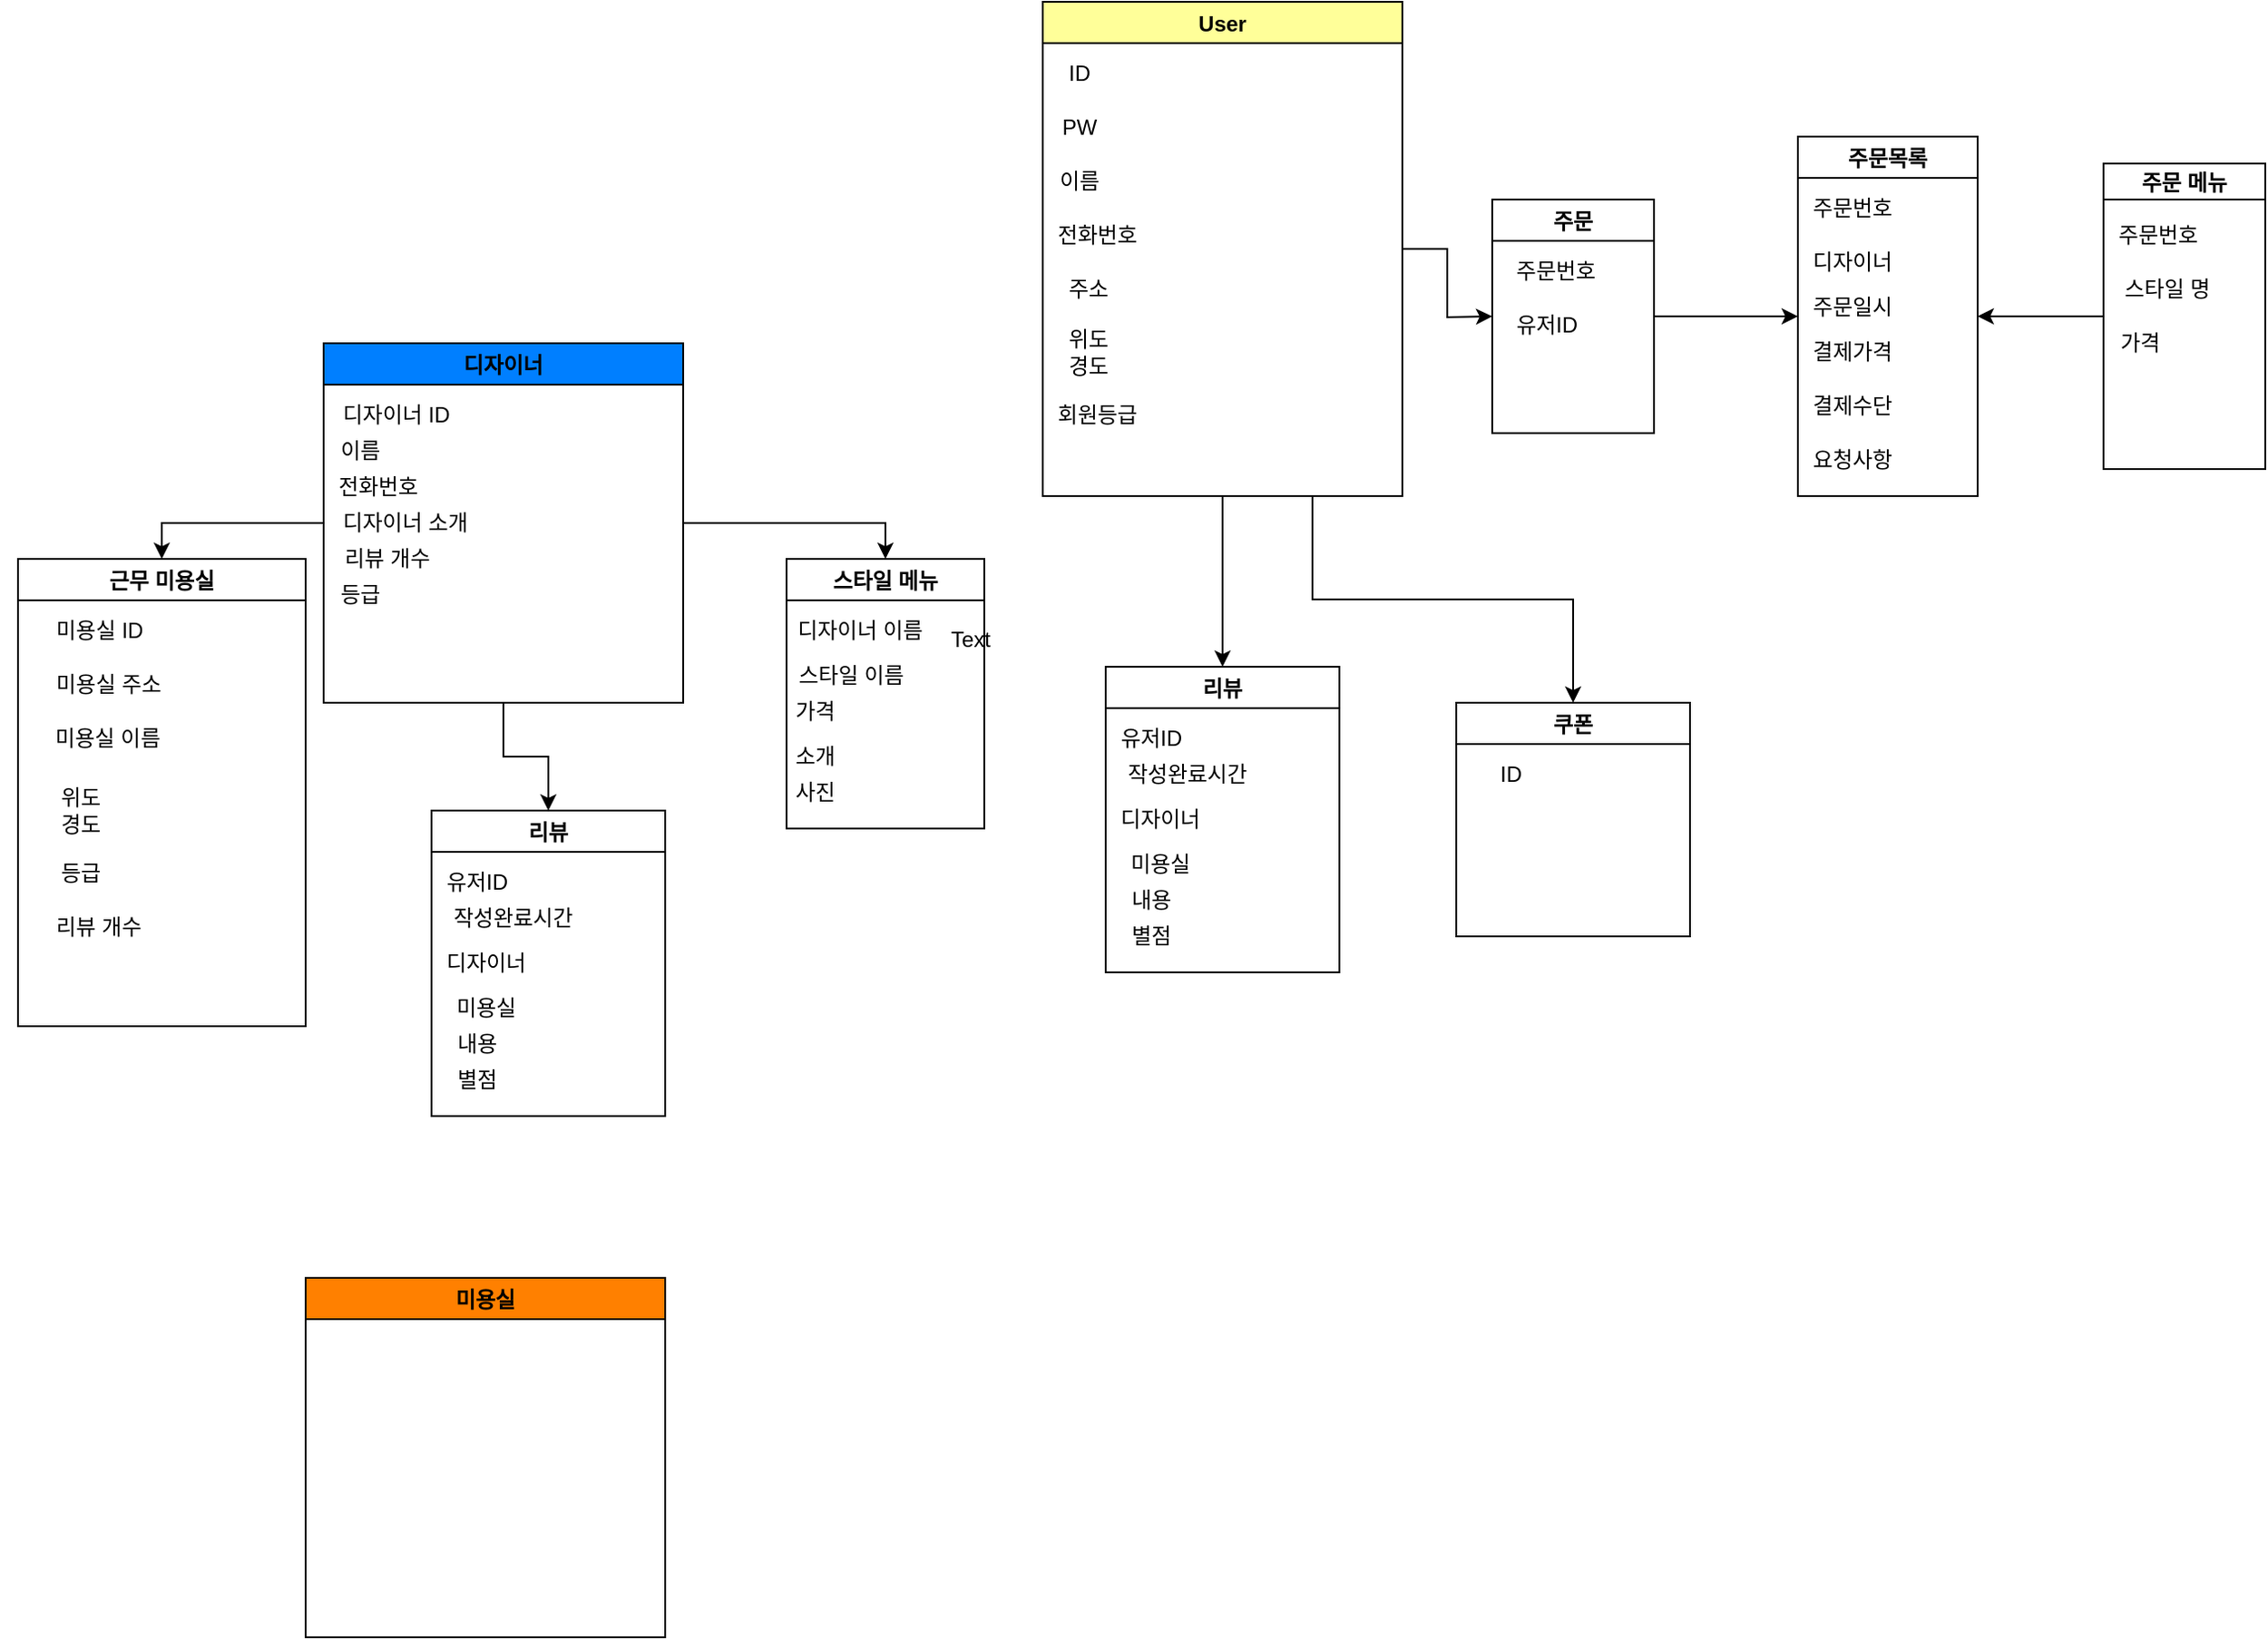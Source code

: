 <mxfile version="15.7.0" type="github">
  <diagram id="R2lEEEUBdFMjLlhIrx00" name="Page-1">
    <mxGraphModel dx="1894" dy="1711" grid="1" gridSize="10" guides="1" tooltips="1" connect="1" arrows="1" fold="1" page="1" pageScale="1" pageWidth="850" pageHeight="1100" math="0" shadow="0" extFonts="Permanent Marker^https://fonts.googleapis.com/css?family=Permanent+Marker">
      <root>
        <mxCell id="0" />
        <mxCell id="1" parent="0" />
        <mxCell id="QF62n-E6mhdTdz_LAiA7-15" style="edgeStyle=orthogonalEdgeStyle;rounded=0;orthogonalLoop=1;jettySize=auto;html=1;exitX=1;exitY=0.5;exitDx=0;exitDy=0;" parent="1" source="QF62n-E6mhdTdz_LAiA7-1" edge="1">
          <mxGeometry relative="1" as="geometry">
            <mxPoint x="340" y="135" as="targetPoint" />
          </mxGeometry>
        </mxCell>
        <mxCell id="QF62n-E6mhdTdz_LAiA7-34" style="edgeStyle=orthogonalEdgeStyle;rounded=0;orthogonalLoop=1;jettySize=auto;html=1;exitX=0.5;exitY=1;exitDx=0;exitDy=0;entryX=0.5;entryY=0;entryDx=0;entryDy=0;" parent="1" source="QF62n-E6mhdTdz_LAiA7-1" target="QF62n-E6mhdTdz_LAiA7-27" edge="1">
          <mxGeometry relative="1" as="geometry" />
        </mxCell>
        <mxCell id="QF62n-E6mhdTdz_LAiA7-37" style="edgeStyle=orthogonalEdgeStyle;rounded=0;orthogonalLoop=1;jettySize=auto;html=1;exitX=0.75;exitY=1;exitDx=0;exitDy=0;entryX=0.5;entryY=0;entryDx=0;entryDy=0;" parent="1" source="QF62n-E6mhdTdz_LAiA7-1" target="QF62n-E6mhdTdz_LAiA7-35" edge="1">
          <mxGeometry relative="1" as="geometry" />
        </mxCell>
        <mxCell id="QF62n-E6mhdTdz_LAiA7-1" value="User" style="swimlane;fillColor=#FFFF99;fontColor=#030303;" parent="1" vertex="1">
          <mxGeometry x="90" y="-40" width="200" height="275" as="geometry" />
        </mxCell>
        <mxCell id="QF62n-E6mhdTdz_LAiA7-3" value="PW" style="text;html=1;align=center;verticalAlign=middle;resizable=0;points=[];autosize=1;strokeColor=none;fillColor=none;" parent="QF62n-E6mhdTdz_LAiA7-1" vertex="1">
          <mxGeometry x="5" y="60" width="30" height="20" as="geometry" />
        </mxCell>
        <mxCell id="QF62n-E6mhdTdz_LAiA7-2" value="ID" style="text;html=1;align=center;verticalAlign=middle;resizable=0;points=[];autosize=1;strokeColor=none;fillColor=none;" parent="QF62n-E6mhdTdz_LAiA7-1" vertex="1">
          <mxGeometry x="5" y="30" width="30" height="20" as="geometry" />
        </mxCell>
        <mxCell id="QF62n-E6mhdTdz_LAiA7-5" value="전화번호" style="text;html=1;align=center;verticalAlign=middle;resizable=0;points=[];autosize=1;strokeColor=none;fillColor=none;" parent="QF62n-E6mhdTdz_LAiA7-1" vertex="1">
          <mxGeometry y="120" width="60" height="20" as="geometry" />
        </mxCell>
        <mxCell id="QF62n-E6mhdTdz_LAiA7-4" value="이름" style="text;html=1;align=center;verticalAlign=middle;resizable=0;points=[];autosize=1;strokeColor=none;fillColor=none;" parent="QF62n-E6mhdTdz_LAiA7-1" vertex="1">
          <mxGeometry y="90" width="40" height="20" as="geometry" />
        </mxCell>
        <mxCell id="QF62n-E6mhdTdz_LAiA7-8" value="주소" style="text;html=1;align=center;verticalAlign=middle;resizable=0;points=[];autosize=1;strokeColor=none;fillColor=none;" parent="QF62n-E6mhdTdz_LAiA7-1" vertex="1">
          <mxGeometry x="5" y="150" width="40" height="20" as="geometry" />
        </mxCell>
        <mxCell id="9Ibrp00aE42sUA6AX1lD-31" value="위도&lt;br&gt;경도" style="text;html=1;align=center;verticalAlign=middle;resizable=0;points=[];autosize=1;strokeColor=none;fillColor=none;" vertex="1" parent="QF62n-E6mhdTdz_LAiA7-1">
          <mxGeometry x="5" y="180" width="40" height="30" as="geometry" />
        </mxCell>
        <mxCell id="QF62n-E6mhdTdz_LAiA7-16" style="edgeStyle=orthogonalEdgeStyle;rounded=0;orthogonalLoop=1;jettySize=auto;html=1;exitX=1;exitY=0.5;exitDx=0;exitDy=0;entryX=0;entryY=0.5;entryDx=0;entryDy=0;" parent="1" source="QF62n-E6mhdTdz_LAiA7-9" target="QF62n-E6mhdTdz_LAiA7-12" edge="1">
          <mxGeometry relative="1" as="geometry" />
        </mxCell>
        <mxCell id="QF62n-E6mhdTdz_LAiA7-9" value="주문" style="swimlane;startSize=23;" parent="1" vertex="1">
          <mxGeometry x="340" y="70" width="90" height="130" as="geometry" />
        </mxCell>
        <mxCell id="QF62n-E6mhdTdz_LAiA7-10" value="주문번호" style="text;html=1;align=center;verticalAlign=middle;resizable=0;points=[];autosize=1;strokeColor=none;fillColor=none;" parent="QF62n-E6mhdTdz_LAiA7-9" vertex="1">
          <mxGeometry x="5" y="30" width="60" height="20" as="geometry" />
        </mxCell>
        <mxCell id="QF62n-E6mhdTdz_LAiA7-11" value="유저ID" style="text;html=1;align=center;verticalAlign=middle;resizable=0;points=[];autosize=1;strokeColor=none;fillColor=none;" parent="QF62n-E6mhdTdz_LAiA7-9" vertex="1">
          <mxGeometry x="5" y="60" width="50" height="20" as="geometry" />
        </mxCell>
        <mxCell id="QF62n-E6mhdTdz_LAiA7-12" value="주문목록" style="swimlane;startSize=23;" parent="1" vertex="1">
          <mxGeometry x="510" y="35" width="100" height="200" as="geometry" />
        </mxCell>
        <mxCell id="QF62n-E6mhdTdz_LAiA7-18" value="주문번호" style="text;html=1;align=center;verticalAlign=middle;resizable=0;points=[];autosize=1;strokeColor=none;fillColor=none;" parent="QF62n-E6mhdTdz_LAiA7-12" vertex="1">
          <mxGeometry y="30" width="60" height="20" as="geometry" />
        </mxCell>
        <mxCell id="QF62n-E6mhdTdz_LAiA7-19" value="디자이너" style="text;html=1;align=center;verticalAlign=middle;resizable=0;points=[];autosize=1;strokeColor=none;fillColor=none;" parent="QF62n-E6mhdTdz_LAiA7-12" vertex="1">
          <mxGeometry y="60" width="60" height="20" as="geometry" />
        </mxCell>
        <mxCell id="QF62n-E6mhdTdz_LAiA7-20" value="주문일시" style="text;html=1;align=center;verticalAlign=middle;resizable=0;points=[];autosize=1;strokeColor=none;fillColor=none;" parent="QF62n-E6mhdTdz_LAiA7-12" vertex="1">
          <mxGeometry y="85" width="60" height="20" as="geometry" />
        </mxCell>
        <mxCell id="QF62n-E6mhdTdz_LAiA7-21" value="결제가격" style="text;html=1;align=center;verticalAlign=middle;resizable=0;points=[];autosize=1;strokeColor=none;fillColor=none;" parent="QF62n-E6mhdTdz_LAiA7-12" vertex="1">
          <mxGeometry y="110" width="60" height="20" as="geometry" />
        </mxCell>
        <mxCell id="QF62n-E6mhdTdz_LAiA7-22" value="결제수단" style="text;html=1;align=center;verticalAlign=middle;resizable=0;points=[];autosize=1;strokeColor=none;fillColor=none;" parent="QF62n-E6mhdTdz_LAiA7-12" vertex="1">
          <mxGeometry y="140" width="60" height="20" as="geometry" />
        </mxCell>
        <mxCell id="QF62n-E6mhdTdz_LAiA7-23" value="요청사항" style="text;html=1;align=center;verticalAlign=middle;resizable=0;points=[];autosize=1;strokeColor=none;fillColor=none;" parent="QF62n-E6mhdTdz_LAiA7-12" vertex="1">
          <mxGeometry y="170" width="60" height="20" as="geometry" />
        </mxCell>
        <mxCell id="QF62n-E6mhdTdz_LAiA7-17" style="edgeStyle=orthogonalEdgeStyle;rounded=0;orthogonalLoop=1;jettySize=auto;html=1;exitX=0;exitY=0.5;exitDx=0;exitDy=0;entryX=1;entryY=0.5;entryDx=0;entryDy=0;" parent="1" source="QF62n-E6mhdTdz_LAiA7-13" target="QF62n-E6mhdTdz_LAiA7-12" edge="1">
          <mxGeometry relative="1" as="geometry" />
        </mxCell>
        <mxCell id="QF62n-E6mhdTdz_LAiA7-13" value="주문 메뉴" style="swimlane;startSize=20;" parent="1" vertex="1">
          <mxGeometry x="680" y="50" width="90" height="170" as="geometry" />
        </mxCell>
        <mxCell id="QF62n-E6mhdTdz_LAiA7-24" value="주문번호" style="text;html=1;align=center;verticalAlign=middle;resizable=0;points=[];autosize=1;strokeColor=none;fillColor=none;" parent="QF62n-E6mhdTdz_LAiA7-13" vertex="1">
          <mxGeometry y="30" width="60" height="20" as="geometry" />
        </mxCell>
        <mxCell id="QF62n-E6mhdTdz_LAiA7-25" value="스타일 명" style="text;html=1;align=center;verticalAlign=middle;resizable=0;points=[];autosize=1;strokeColor=none;fillColor=none;" parent="QF62n-E6mhdTdz_LAiA7-13" vertex="1">
          <mxGeometry y="60" width="70" height="20" as="geometry" />
        </mxCell>
        <mxCell id="QF62n-E6mhdTdz_LAiA7-26" value="가격" style="text;html=1;align=center;verticalAlign=middle;resizable=0;points=[];autosize=1;strokeColor=none;fillColor=none;" parent="QF62n-E6mhdTdz_LAiA7-13" vertex="1">
          <mxGeometry y="90" width="40" height="20" as="geometry" />
        </mxCell>
        <mxCell id="QF62n-E6mhdTdz_LAiA7-27" value="리뷰" style="swimlane;fillColor=#FFFFFF;fontColor=#030303;" parent="1" vertex="1">
          <mxGeometry x="125" y="330" width="130" height="170" as="geometry" />
        </mxCell>
        <mxCell id="QF62n-E6mhdTdz_LAiA7-28" value="유저ID" style="text;html=1;align=center;verticalAlign=middle;resizable=0;points=[];autosize=1;strokeColor=none;fillColor=none;" parent="QF62n-E6mhdTdz_LAiA7-27" vertex="1">
          <mxGeometry y="30" width="50" height="20" as="geometry" />
        </mxCell>
        <mxCell id="QF62n-E6mhdTdz_LAiA7-29" value="작성완료시간" style="text;html=1;align=center;verticalAlign=middle;resizable=0;points=[];autosize=1;strokeColor=none;fillColor=none;" parent="QF62n-E6mhdTdz_LAiA7-27" vertex="1">
          <mxGeometry y="50" width="90" height="20" as="geometry" />
        </mxCell>
        <mxCell id="QF62n-E6mhdTdz_LAiA7-30" value="디자이너" style="text;html=1;align=center;verticalAlign=middle;resizable=0;points=[];autosize=1;strokeColor=none;fillColor=none;" parent="QF62n-E6mhdTdz_LAiA7-27" vertex="1">
          <mxGeometry y="75" width="60" height="20" as="geometry" />
        </mxCell>
        <mxCell id="QF62n-E6mhdTdz_LAiA7-31" value="미용실" style="text;html=1;align=center;verticalAlign=middle;resizable=0;points=[];autosize=1;strokeColor=none;fillColor=none;" parent="QF62n-E6mhdTdz_LAiA7-27" vertex="1">
          <mxGeometry x="5" y="100" width="50" height="20" as="geometry" />
        </mxCell>
        <mxCell id="QF62n-E6mhdTdz_LAiA7-32" value="내용" style="text;html=1;align=center;verticalAlign=middle;resizable=0;points=[];autosize=1;strokeColor=none;fillColor=none;" parent="QF62n-E6mhdTdz_LAiA7-27" vertex="1">
          <mxGeometry x="5" y="120" width="40" height="20" as="geometry" />
        </mxCell>
        <mxCell id="QF62n-E6mhdTdz_LAiA7-33" value="별점" style="text;html=1;align=center;verticalAlign=middle;resizable=0;points=[];autosize=1;strokeColor=none;fillColor=none;" parent="QF62n-E6mhdTdz_LAiA7-27" vertex="1">
          <mxGeometry x="5" y="140" width="40" height="20" as="geometry" />
        </mxCell>
        <mxCell id="QF62n-E6mhdTdz_LAiA7-35" value="쿠폰" style="swimlane;fillColor=#FFFFFF;fontColor=#030303;" parent="1" vertex="1">
          <mxGeometry x="320" y="350" width="130" height="130" as="geometry" />
        </mxCell>
        <mxCell id="QF62n-E6mhdTdz_LAiA7-36" value="ID" style="text;html=1;align=center;verticalAlign=middle;resizable=0;points=[];autosize=1;strokeColor=none;fillColor=none;" parent="QF62n-E6mhdTdz_LAiA7-35" vertex="1">
          <mxGeometry x="15" y="30" width="30" height="20" as="geometry" />
        </mxCell>
        <mxCell id="QF62n-E6mhdTdz_LAiA7-49" style="edgeStyle=orthogonalEdgeStyle;rounded=0;orthogonalLoop=1;jettySize=auto;html=1;exitX=1;exitY=0.5;exitDx=0;exitDy=0;entryX=0.5;entryY=0;entryDx=0;entryDy=0;" parent="1" source="QF62n-E6mhdTdz_LAiA7-38" target="QF62n-E6mhdTdz_LAiA7-43" edge="1">
          <mxGeometry relative="1" as="geometry" />
        </mxCell>
        <mxCell id="QF62n-E6mhdTdz_LAiA7-53" style="edgeStyle=orthogonalEdgeStyle;rounded=0;orthogonalLoop=1;jettySize=auto;html=1;exitX=0;exitY=0.5;exitDx=0;exitDy=0;entryX=0.5;entryY=0;entryDx=0;entryDy=0;" parent="1" source="QF62n-E6mhdTdz_LAiA7-38" target="QF62n-E6mhdTdz_LAiA7-50" edge="1">
          <mxGeometry relative="1" as="geometry" />
        </mxCell>
        <mxCell id="9Ibrp00aE42sUA6AX1lD-30" style="edgeStyle=orthogonalEdgeStyle;rounded=0;orthogonalLoop=1;jettySize=auto;html=1;exitX=0.5;exitY=1;exitDx=0;exitDy=0;entryX=0.5;entryY=0;entryDx=0;entryDy=0;" edge="1" parent="1" source="QF62n-E6mhdTdz_LAiA7-38" target="9Ibrp00aE42sUA6AX1lD-23">
          <mxGeometry relative="1" as="geometry" />
        </mxCell>
        <mxCell id="QF62n-E6mhdTdz_LAiA7-38" value="디자이너" style="swimlane;fillColor=#007FFF;startSize=23;fontColor=#030303;" parent="1" vertex="1">
          <mxGeometry x="-310" y="150" width="200" height="200" as="geometry" />
        </mxCell>
        <mxCell id="QF62n-E6mhdTdz_LAiA7-40" value="디자이너 ID" style="text;html=1;align=center;verticalAlign=middle;resizable=0;points=[];autosize=1;strokeColor=none;fillColor=none;" parent="QF62n-E6mhdTdz_LAiA7-38" vertex="1">
          <mxGeometry y="30" width="80" height="20" as="geometry" />
        </mxCell>
        <mxCell id="QF62n-E6mhdTdz_LAiA7-41" value="이름" style="text;html=1;align=center;verticalAlign=middle;resizable=0;points=[];autosize=1;strokeColor=none;fillColor=none;" parent="QF62n-E6mhdTdz_LAiA7-38" vertex="1">
          <mxGeometry y="50" width="40" height="20" as="geometry" />
        </mxCell>
        <mxCell id="QF62n-E6mhdTdz_LAiA7-42" value="전화번호" style="text;html=1;align=center;verticalAlign=middle;resizable=0;points=[];autosize=1;strokeColor=none;fillColor=none;" parent="QF62n-E6mhdTdz_LAiA7-38" vertex="1">
          <mxGeometry y="70" width="60" height="20" as="geometry" />
        </mxCell>
        <mxCell id="9Ibrp00aE42sUA6AX1lD-20" value="디자이너 소개" style="text;html=1;align=center;verticalAlign=middle;resizable=0;points=[];autosize=1;strokeColor=none;fillColor=none;" vertex="1" parent="QF62n-E6mhdTdz_LAiA7-38">
          <mxGeometry y="90" width="90" height="20" as="geometry" />
        </mxCell>
        <mxCell id="9Ibrp00aE42sUA6AX1lD-21" value="리뷰 개수" style="text;html=1;align=center;verticalAlign=middle;resizable=0;points=[];autosize=1;strokeColor=none;fillColor=none;" vertex="1" parent="QF62n-E6mhdTdz_LAiA7-38">
          <mxGeometry y="110" width="70" height="20" as="geometry" />
        </mxCell>
        <mxCell id="9Ibrp00aE42sUA6AX1lD-22" value="등급" style="text;html=1;align=center;verticalAlign=middle;resizable=0;points=[];autosize=1;strokeColor=none;fillColor=none;" vertex="1" parent="QF62n-E6mhdTdz_LAiA7-38">
          <mxGeometry y="130" width="40" height="20" as="geometry" />
        </mxCell>
        <mxCell id="QF62n-E6mhdTdz_LAiA7-39" value="회원등급" style="text;html=1;align=center;verticalAlign=middle;resizable=0;points=[];autosize=1;strokeColor=none;fillColor=none;" parent="1" vertex="1">
          <mxGeometry x="90" y="180" width="60" height="20" as="geometry" />
        </mxCell>
        <mxCell id="QF62n-E6mhdTdz_LAiA7-43" value="스타일 메뉴" style="swimlane;fillColor=#FFFFFF;fontColor=#030303;" parent="1" vertex="1">
          <mxGeometry x="-52.5" y="270" width="110" height="150" as="geometry" />
        </mxCell>
        <mxCell id="QF62n-E6mhdTdz_LAiA7-44" value="디자이너 이름" style="text;html=1;align=center;verticalAlign=middle;resizable=0;points=[];autosize=1;strokeColor=none;fillColor=none;" parent="QF62n-E6mhdTdz_LAiA7-43" vertex="1">
          <mxGeometry x="-5" y="30" width="90" height="20" as="geometry" />
        </mxCell>
        <mxCell id="QF62n-E6mhdTdz_LAiA7-45" value="스타일 이름" style="text;html=1;align=center;verticalAlign=middle;resizable=0;points=[];autosize=1;strokeColor=none;fillColor=none;" parent="QF62n-E6mhdTdz_LAiA7-43" vertex="1">
          <mxGeometry x="-5" y="55" width="80" height="20" as="geometry" />
        </mxCell>
        <mxCell id="QF62n-E6mhdTdz_LAiA7-46" value="가격" style="text;html=1;align=center;verticalAlign=middle;resizable=0;points=[];autosize=1;strokeColor=none;fillColor=none;" parent="QF62n-E6mhdTdz_LAiA7-43" vertex="1">
          <mxGeometry x="-5" y="75" width="40" height="20" as="geometry" />
        </mxCell>
        <mxCell id="QF62n-E6mhdTdz_LAiA7-47" value="소개" style="text;html=1;align=center;verticalAlign=middle;resizable=0;points=[];autosize=1;strokeColor=none;fillColor=none;" parent="QF62n-E6mhdTdz_LAiA7-43" vertex="1">
          <mxGeometry x="-5" y="100" width="40" height="20" as="geometry" />
        </mxCell>
        <mxCell id="QF62n-E6mhdTdz_LAiA7-48" value="사진" style="text;html=1;align=center;verticalAlign=middle;resizable=0;points=[];autosize=1;strokeColor=none;fillColor=none;" parent="QF62n-E6mhdTdz_LAiA7-43" vertex="1">
          <mxGeometry x="-5" y="120" width="40" height="20" as="geometry" />
        </mxCell>
        <mxCell id="QF62n-E6mhdTdz_LAiA7-50" value="근무 미용실" style="swimlane;fillColor=#FFFFFF;fontColor=#030303;" parent="1" vertex="1">
          <mxGeometry x="-480" y="270" width="160" height="260" as="geometry" />
        </mxCell>
        <mxCell id="QF62n-E6mhdTdz_LAiA7-51" value="미용실 ID" style="text;html=1;align=center;verticalAlign=middle;resizable=0;points=[];autosize=1;strokeColor=none;fillColor=none;" parent="QF62n-E6mhdTdz_LAiA7-50" vertex="1">
          <mxGeometry x="10" y="30" width="70" height="20" as="geometry" />
        </mxCell>
        <mxCell id="QF62n-E6mhdTdz_LAiA7-52" value="미용실 주소" style="text;html=1;align=center;verticalAlign=middle;resizable=0;points=[];autosize=1;strokeColor=none;fillColor=none;" parent="QF62n-E6mhdTdz_LAiA7-50" vertex="1">
          <mxGeometry x="10" y="60" width="80" height="20" as="geometry" />
        </mxCell>
        <mxCell id="9Ibrp00aE42sUA6AX1lD-14" value="위도&lt;br&gt;경도" style="text;html=1;strokeColor=none;fillColor=none;align=center;verticalAlign=middle;whiteSpace=wrap;rounded=0;" vertex="1" parent="QF62n-E6mhdTdz_LAiA7-50">
          <mxGeometry y="120" width="70" height="40" as="geometry" />
        </mxCell>
        <mxCell id="9Ibrp00aE42sUA6AX1lD-13" value="미용실 이름" style="text;html=1;strokeColor=none;fillColor=none;align=center;verticalAlign=middle;whiteSpace=wrap;rounded=0;" vertex="1" parent="QF62n-E6mhdTdz_LAiA7-50">
          <mxGeometry x="-10" y="80" width="120" height="40" as="geometry" />
        </mxCell>
        <mxCell id="9Ibrp00aE42sUA6AX1lD-10" value="등급" style="text;html=1;strokeColor=none;fillColor=none;align=center;verticalAlign=middle;whiteSpace=wrap;rounded=0;" vertex="1" parent="QF62n-E6mhdTdz_LAiA7-50">
          <mxGeometry x="5" y="160" width="60" height="30" as="geometry" />
        </mxCell>
        <mxCell id="9Ibrp00aE42sUA6AX1lD-18" value="리뷰 개수" style="text;html=1;strokeColor=none;fillColor=none;align=center;verticalAlign=middle;whiteSpace=wrap;rounded=0;" vertex="1" parent="QF62n-E6mhdTdz_LAiA7-50">
          <mxGeometry x="15" y="190" width="60" height="30" as="geometry" />
        </mxCell>
        <mxCell id="IEjca4lB0U9R8d5xCnj4-3" value="미용실" style="swimlane;fillColor=#FF8000;" parent="1" vertex="1">
          <mxGeometry x="-320" y="670" width="200" height="200" as="geometry" />
        </mxCell>
        <mxCell id="9Ibrp00aE42sUA6AX1lD-9" value="Text" style="text;html=1;strokeColor=none;fillColor=none;align=center;verticalAlign=middle;whiteSpace=wrap;rounded=0;" vertex="1" parent="1">
          <mxGeometry x="20" y="300" width="60" height="30" as="geometry" />
        </mxCell>
        <mxCell id="9Ibrp00aE42sUA6AX1lD-23" value="리뷰" style="swimlane;fillColor=#FFFFFF;fontColor=#030303;" vertex="1" parent="1">
          <mxGeometry x="-250" y="410" width="130" height="170" as="geometry" />
        </mxCell>
        <mxCell id="9Ibrp00aE42sUA6AX1lD-24" value="유저ID" style="text;html=1;align=center;verticalAlign=middle;resizable=0;points=[];autosize=1;strokeColor=none;fillColor=none;" vertex="1" parent="9Ibrp00aE42sUA6AX1lD-23">
          <mxGeometry y="30" width="50" height="20" as="geometry" />
        </mxCell>
        <mxCell id="9Ibrp00aE42sUA6AX1lD-25" value="작성완료시간" style="text;html=1;align=center;verticalAlign=middle;resizable=0;points=[];autosize=1;strokeColor=none;fillColor=none;" vertex="1" parent="9Ibrp00aE42sUA6AX1lD-23">
          <mxGeometry y="50" width="90" height="20" as="geometry" />
        </mxCell>
        <mxCell id="9Ibrp00aE42sUA6AX1lD-26" value="디자이너" style="text;html=1;align=center;verticalAlign=middle;resizable=0;points=[];autosize=1;strokeColor=none;fillColor=none;" vertex="1" parent="9Ibrp00aE42sUA6AX1lD-23">
          <mxGeometry y="75" width="60" height="20" as="geometry" />
        </mxCell>
        <mxCell id="9Ibrp00aE42sUA6AX1lD-27" value="미용실" style="text;html=1;align=center;verticalAlign=middle;resizable=0;points=[];autosize=1;strokeColor=none;fillColor=none;" vertex="1" parent="9Ibrp00aE42sUA6AX1lD-23">
          <mxGeometry x="5" y="100" width="50" height="20" as="geometry" />
        </mxCell>
        <mxCell id="9Ibrp00aE42sUA6AX1lD-28" value="내용" style="text;html=1;align=center;verticalAlign=middle;resizable=0;points=[];autosize=1;strokeColor=none;fillColor=none;" vertex="1" parent="9Ibrp00aE42sUA6AX1lD-23">
          <mxGeometry x="5" y="120" width="40" height="20" as="geometry" />
        </mxCell>
        <mxCell id="9Ibrp00aE42sUA6AX1lD-29" value="별점" style="text;html=1;align=center;verticalAlign=middle;resizable=0;points=[];autosize=1;strokeColor=none;fillColor=none;" vertex="1" parent="9Ibrp00aE42sUA6AX1lD-23">
          <mxGeometry x="5" y="140" width="40" height="20" as="geometry" />
        </mxCell>
      </root>
    </mxGraphModel>
  </diagram>
</mxfile>
